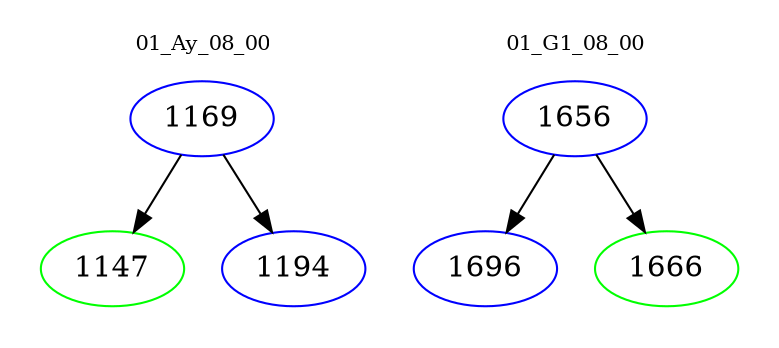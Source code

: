 digraph{
subgraph cluster_0 {
color = white
label = "01_Ay_08_00";
fontsize=10;
T0_1169 [label="1169", color="blue"]
T0_1169 -> T0_1147 [color="black"]
T0_1147 [label="1147", color="green"]
T0_1169 -> T0_1194 [color="black"]
T0_1194 [label="1194", color="blue"]
}
subgraph cluster_1 {
color = white
label = "01_G1_08_00";
fontsize=10;
T1_1656 [label="1656", color="blue"]
T1_1656 -> T1_1696 [color="black"]
T1_1696 [label="1696", color="blue"]
T1_1656 -> T1_1666 [color="black"]
T1_1666 [label="1666", color="green"]
}
}
